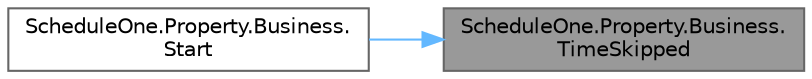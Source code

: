 digraph "ScheduleOne.Property.Business.TimeSkipped"
{
 // LATEX_PDF_SIZE
  bgcolor="transparent";
  edge [fontname=Helvetica,fontsize=10,labelfontname=Helvetica,labelfontsize=10];
  node [fontname=Helvetica,fontsize=10,shape=box,height=0.2,width=0.4];
  rankdir="RL";
  Node1 [id="Node000001",label="ScheduleOne.Property.Business.\lTimeSkipped",height=0.2,width=0.4,color="gray40", fillcolor="grey60", style="filled", fontcolor="black",tooltip=" "];
  Node1 -> Node2 [id="edge1_Node000001_Node000002",dir="back",color="steelblue1",style="solid",tooltip=" "];
  Node2 [id="Node000002",label="ScheduleOne.Property.Business.\lStart",height=0.2,width=0.4,color="grey40", fillcolor="white", style="filled",URL="$class_schedule_one_1_1_property_1_1_business.html#ab32c4f4fbe5d71796deda501066ae34b",tooltip=" "];
}
